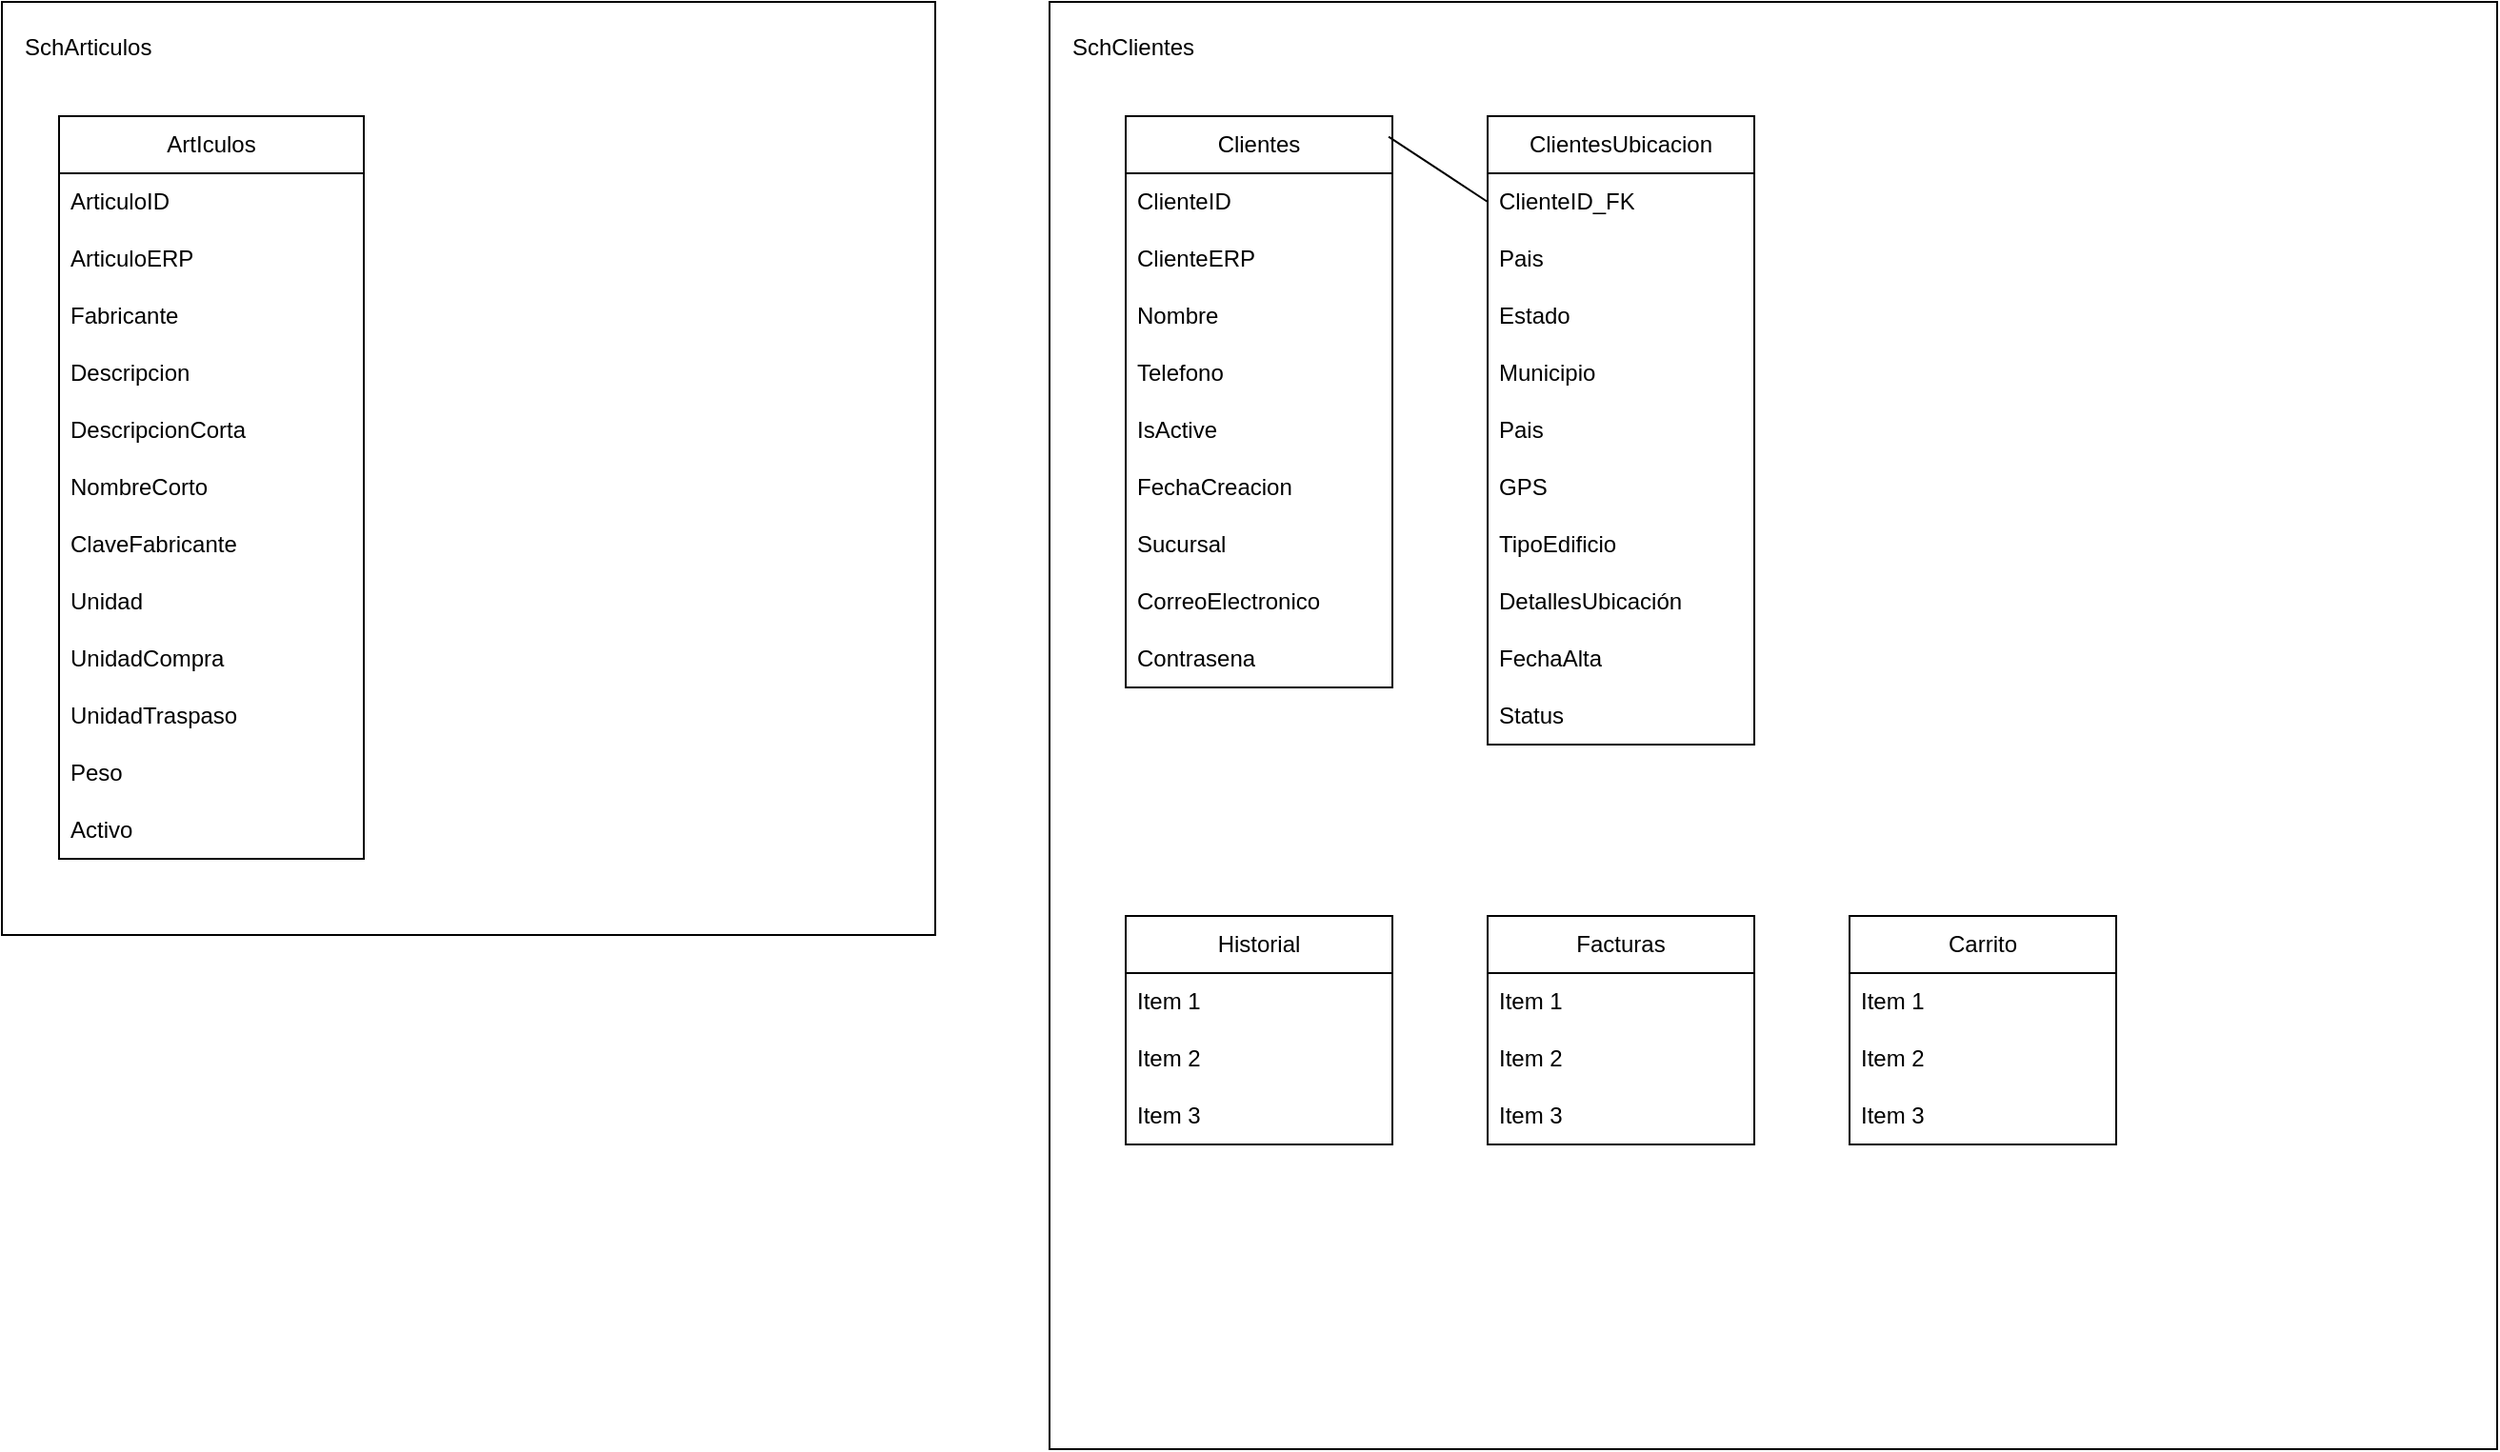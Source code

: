 <mxfile version="24.8.0">
  <diagram name="Página-1" id="-Oa0ZoqqJ8leHQBXM15z">
    <mxGraphModel dx="1114" dy="640" grid="1" gridSize="10" guides="1" tooltips="1" connect="1" arrows="1" fold="1" page="1" pageScale="1" pageWidth="3300" pageHeight="4681" math="0" shadow="0">
      <root>
        <mxCell id="0" />
        <mxCell id="1" parent="0" />
        <mxCell id="-HSyVg9oV8KMrMVxTOtN-9" value="" style="whiteSpace=wrap;html=1;aspect=fixed;movable=1;resizable=1;rotatable=1;deletable=1;editable=1;locked=0;connectable=1;" parent="1" vertex="1">
          <mxGeometry x="40" y="40" width="490" height="490" as="geometry" />
        </mxCell>
        <mxCell id="-HSyVg9oV8KMrMVxTOtN-10" value="&lt;div&gt;ArtIculos&lt;/div&gt;" style="swimlane;fontStyle=0;childLayout=stackLayout;horizontal=1;startSize=30;horizontalStack=0;resizeParent=1;resizeParentMax=0;resizeLast=0;collapsible=1;marginBottom=0;whiteSpace=wrap;html=1;" parent="1" vertex="1">
          <mxGeometry x="70" y="100" width="160" height="390" as="geometry" />
        </mxCell>
        <mxCell id="-HSyVg9oV8KMrMVxTOtN-11" value="ArticuloID" style="text;strokeColor=none;fillColor=none;align=left;verticalAlign=middle;spacingLeft=4;spacingRight=4;overflow=hidden;points=[[0,0.5],[1,0.5]];portConstraint=eastwest;rotatable=0;whiteSpace=wrap;html=1;" parent="-HSyVg9oV8KMrMVxTOtN-10" vertex="1">
          <mxGeometry y="30" width="160" height="30" as="geometry" />
        </mxCell>
        <mxCell id="-HSyVg9oV8KMrMVxTOtN-12" value="ArticuloERP" style="text;strokeColor=none;fillColor=none;align=left;verticalAlign=middle;spacingLeft=4;spacingRight=4;overflow=hidden;points=[[0,0.5],[1,0.5]];portConstraint=eastwest;rotatable=0;whiteSpace=wrap;html=1;" parent="-HSyVg9oV8KMrMVxTOtN-10" vertex="1">
          <mxGeometry y="60" width="160" height="30" as="geometry" />
        </mxCell>
        <mxCell id="-HSyVg9oV8KMrMVxTOtN-16" value="&lt;div&gt;Fabricante&lt;/div&gt;" style="text;strokeColor=none;fillColor=none;align=left;verticalAlign=middle;spacingLeft=4;spacingRight=4;overflow=hidden;points=[[0,0.5],[1,0.5]];portConstraint=eastwest;rotatable=0;whiteSpace=wrap;html=1;" parent="-HSyVg9oV8KMrMVxTOtN-10" vertex="1">
          <mxGeometry y="90" width="160" height="30" as="geometry" />
        </mxCell>
        <mxCell id="-HSyVg9oV8KMrMVxTOtN-17" value="&lt;div&gt;Descripcion&lt;/div&gt;" style="text;strokeColor=none;fillColor=none;align=left;verticalAlign=middle;spacingLeft=4;spacingRight=4;overflow=hidden;points=[[0,0.5],[1,0.5]];portConstraint=eastwest;rotatable=0;whiteSpace=wrap;html=1;" parent="-HSyVg9oV8KMrMVxTOtN-10" vertex="1">
          <mxGeometry y="120" width="160" height="30" as="geometry" />
        </mxCell>
        <mxCell id="-HSyVg9oV8KMrMVxTOtN-15" value="DescripcionCorta" style="text;strokeColor=none;fillColor=none;align=left;verticalAlign=middle;spacingLeft=4;spacingRight=4;overflow=hidden;points=[[0,0.5],[1,0.5]];portConstraint=eastwest;rotatable=0;whiteSpace=wrap;html=1;" parent="-HSyVg9oV8KMrMVxTOtN-10" vertex="1">
          <mxGeometry y="150" width="160" height="30" as="geometry" />
        </mxCell>
        <mxCell id="-HSyVg9oV8KMrMVxTOtN-14" value="NombreCorto" style="text;strokeColor=none;fillColor=none;align=left;verticalAlign=middle;spacingLeft=4;spacingRight=4;overflow=hidden;points=[[0,0.5],[1,0.5]];portConstraint=eastwest;rotatable=0;whiteSpace=wrap;html=1;" parent="-HSyVg9oV8KMrMVxTOtN-10" vertex="1">
          <mxGeometry y="180" width="160" height="30" as="geometry" />
        </mxCell>
        <mxCell id="-HSyVg9oV8KMrMVxTOtN-21" value="ClaveFabricante" style="text;strokeColor=none;fillColor=none;align=left;verticalAlign=middle;spacingLeft=4;spacingRight=4;overflow=hidden;points=[[0,0.5],[1,0.5]];portConstraint=eastwest;rotatable=0;whiteSpace=wrap;html=1;" parent="-HSyVg9oV8KMrMVxTOtN-10" vertex="1">
          <mxGeometry y="210" width="160" height="30" as="geometry" />
        </mxCell>
        <mxCell id="-HSyVg9oV8KMrMVxTOtN-20" value="Unidad" style="text;strokeColor=none;fillColor=none;align=left;verticalAlign=middle;spacingLeft=4;spacingRight=4;overflow=hidden;points=[[0,0.5],[1,0.5]];portConstraint=eastwest;rotatable=0;whiteSpace=wrap;html=1;" parent="-HSyVg9oV8KMrMVxTOtN-10" vertex="1">
          <mxGeometry y="240" width="160" height="30" as="geometry" />
        </mxCell>
        <mxCell id="-HSyVg9oV8KMrMVxTOtN-19" value="UnidadCompra" style="text;strokeColor=none;fillColor=none;align=left;verticalAlign=middle;spacingLeft=4;spacingRight=4;overflow=hidden;points=[[0,0.5],[1,0.5]];portConstraint=eastwest;rotatable=0;whiteSpace=wrap;html=1;" parent="-HSyVg9oV8KMrMVxTOtN-10" vertex="1">
          <mxGeometry y="270" width="160" height="30" as="geometry" />
        </mxCell>
        <mxCell id="-HSyVg9oV8KMrMVxTOtN-18" value="UnidadTraspaso" style="text;strokeColor=none;fillColor=none;align=left;verticalAlign=middle;spacingLeft=4;spacingRight=4;overflow=hidden;points=[[0,0.5],[1,0.5]];portConstraint=eastwest;rotatable=0;whiteSpace=wrap;html=1;" parent="-HSyVg9oV8KMrMVxTOtN-10" vertex="1">
          <mxGeometry y="300" width="160" height="30" as="geometry" />
        </mxCell>
        <mxCell id="-HSyVg9oV8KMrMVxTOtN-13" value="Peso" style="text;strokeColor=none;fillColor=none;align=left;verticalAlign=middle;spacingLeft=4;spacingRight=4;overflow=hidden;points=[[0,0.5],[1,0.5]];portConstraint=eastwest;rotatable=0;whiteSpace=wrap;html=1;" parent="-HSyVg9oV8KMrMVxTOtN-10" vertex="1">
          <mxGeometry y="330" width="160" height="30" as="geometry" />
        </mxCell>
        <mxCell id="-HSyVg9oV8KMrMVxTOtN-22" value="Activo" style="text;strokeColor=none;fillColor=none;align=left;verticalAlign=middle;spacingLeft=4;spacingRight=4;overflow=hidden;points=[[0,0.5],[1,0.5]];portConstraint=eastwest;rotatable=0;whiteSpace=wrap;html=1;" parent="-HSyVg9oV8KMrMVxTOtN-10" vertex="1">
          <mxGeometry y="360" width="160" height="30" as="geometry" />
        </mxCell>
        <mxCell id="-HSyVg9oV8KMrMVxTOtN-23" value="SchArticulos" style="text;html=1;whiteSpace=wrap;overflow=hidden;rounded=0;" parent="1" vertex="1">
          <mxGeometry x="50" y="50" width="70" height="30" as="geometry" />
        </mxCell>
        <mxCell id="SXsqFP3B-kvxtjfnFSJw-1" value="" style="whiteSpace=wrap;html=1;aspect=fixed;movable=1;resizable=1;rotatable=1;deletable=1;editable=1;locked=0;connectable=1;" vertex="1" parent="1">
          <mxGeometry x="590" y="40" width="760" height="760" as="geometry" />
        </mxCell>
        <mxCell id="SXsqFP3B-kvxtjfnFSJw-2" value="&lt;div&gt;Clientes&lt;/div&gt;" style="swimlane;fontStyle=0;childLayout=stackLayout;horizontal=1;startSize=30;horizontalStack=0;resizeParent=1;resizeParentMax=0;resizeLast=0;collapsible=1;marginBottom=0;whiteSpace=wrap;html=1;" vertex="1" parent="1">
          <mxGeometry x="630" y="100" width="140" height="300" as="geometry" />
        </mxCell>
        <mxCell id="SXsqFP3B-kvxtjfnFSJw-3" value="ClienteID" style="text;strokeColor=none;fillColor=none;align=left;verticalAlign=middle;spacingLeft=4;spacingRight=4;overflow=hidden;points=[[0,0.5],[1,0.5]];portConstraint=eastwest;rotatable=0;whiteSpace=wrap;html=1;" vertex="1" parent="SXsqFP3B-kvxtjfnFSJw-2">
          <mxGeometry y="30" width="140" height="30" as="geometry" />
        </mxCell>
        <mxCell id="SXsqFP3B-kvxtjfnFSJw-4" value="ClienteERP" style="text;strokeColor=none;fillColor=none;align=left;verticalAlign=middle;spacingLeft=4;spacingRight=4;overflow=hidden;points=[[0,0.5],[1,0.5]];portConstraint=eastwest;rotatable=0;whiteSpace=wrap;html=1;" vertex="1" parent="SXsqFP3B-kvxtjfnFSJw-2">
          <mxGeometry y="60" width="140" height="30" as="geometry" />
        </mxCell>
        <mxCell id="SXsqFP3B-kvxtjfnFSJw-11" value="Nombre" style="text;strokeColor=none;fillColor=none;align=left;verticalAlign=middle;spacingLeft=4;spacingRight=4;overflow=hidden;points=[[0,0.5],[1,0.5]];portConstraint=eastwest;rotatable=0;whiteSpace=wrap;html=1;" vertex="1" parent="SXsqFP3B-kvxtjfnFSJw-2">
          <mxGeometry y="90" width="140" height="30" as="geometry" />
        </mxCell>
        <mxCell id="SXsqFP3B-kvxtjfnFSJw-10" value="Telefono" style="text;strokeColor=none;fillColor=none;align=left;verticalAlign=middle;spacingLeft=4;spacingRight=4;overflow=hidden;points=[[0,0.5],[1,0.5]];portConstraint=eastwest;rotatable=0;whiteSpace=wrap;html=1;" vertex="1" parent="SXsqFP3B-kvxtjfnFSJw-2">
          <mxGeometry y="120" width="140" height="30" as="geometry" />
        </mxCell>
        <mxCell id="SXsqFP3B-kvxtjfnFSJw-9" value="IsActive" style="text;strokeColor=none;fillColor=none;align=left;verticalAlign=middle;spacingLeft=4;spacingRight=4;overflow=hidden;points=[[0,0.5],[1,0.5]];portConstraint=eastwest;rotatable=0;whiteSpace=wrap;html=1;" vertex="1" parent="SXsqFP3B-kvxtjfnFSJw-2">
          <mxGeometry y="150" width="140" height="30" as="geometry" />
        </mxCell>
        <mxCell id="SXsqFP3B-kvxtjfnFSJw-8" value="FechaCreacion" style="text;strokeColor=none;fillColor=none;align=left;verticalAlign=middle;spacingLeft=4;spacingRight=4;overflow=hidden;points=[[0,0.5],[1,0.5]];portConstraint=eastwest;rotatable=0;whiteSpace=wrap;html=1;" vertex="1" parent="SXsqFP3B-kvxtjfnFSJw-2">
          <mxGeometry y="180" width="140" height="30" as="geometry" />
        </mxCell>
        <mxCell id="SXsqFP3B-kvxtjfnFSJw-7" value="Sucursal" style="text;strokeColor=none;fillColor=none;align=left;verticalAlign=middle;spacingLeft=4;spacingRight=4;overflow=hidden;points=[[0,0.5],[1,0.5]];portConstraint=eastwest;rotatable=0;whiteSpace=wrap;html=1;" vertex="1" parent="SXsqFP3B-kvxtjfnFSJw-2">
          <mxGeometry y="210" width="140" height="30" as="geometry" />
        </mxCell>
        <mxCell id="SXsqFP3B-kvxtjfnFSJw-24" value="CorreoElectronico" style="text;strokeColor=none;fillColor=none;align=left;verticalAlign=middle;spacingLeft=4;spacingRight=4;overflow=hidden;points=[[0,0.5],[1,0.5]];portConstraint=eastwest;rotatable=0;whiteSpace=wrap;html=1;" vertex="1" parent="SXsqFP3B-kvxtjfnFSJw-2">
          <mxGeometry y="240" width="140" height="30" as="geometry" />
        </mxCell>
        <mxCell id="SXsqFP3B-kvxtjfnFSJw-25" value="Contrasena" style="text;strokeColor=none;fillColor=none;align=left;verticalAlign=middle;spacingLeft=4;spacingRight=4;overflow=hidden;points=[[0,0.5],[1,0.5]];portConstraint=eastwest;rotatable=0;whiteSpace=wrap;html=1;" vertex="1" parent="SXsqFP3B-kvxtjfnFSJw-2">
          <mxGeometry y="270" width="140" height="30" as="geometry" />
        </mxCell>
        <mxCell id="SXsqFP3B-kvxtjfnFSJw-6" value="&lt;div&gt;SchClientes&lt;/div&gt;" style="text;html=1;whiteSpace=wrap;overflow=hidden;rounded=0;" vertex="1" parent="1">
          <mxGeometry x="600" y="50" width="90" height="30" as="geometry" />
        </mxCell>
        <mxCell id="SXsqFP3B-kvxtjfnFSJw-12" value="&lt;div&gt;Carrito&lt;/div&gt;" style="swimlane;fontStyle=0;childLayout=stackLayout;horizontal=1;startSize=30;horizontalStack=0;resizeParent=1;resizeParentMax=0;resizeLast=0;collapsible=1;marginBottom=0;whiteSpace=wrap;html=1;" vertex="1" parent="1">
          <mxGeometry x="1010" y="520" width="140" height="120" as="geometry" />
        </mxCell>
        <mxCell id="SXsqFP3B-kvxtjfnFSJw-13" value="Item 1" style="text;strokeColor=none;fillColor=none;align=left;verticalAlign=middle;spacingLeft=4;spacingRight=4;overflow=hidden;points=[[0,0.5],[1,0.5]];portConstraint=eastwest;rotatable=0;whiteSpace=wrap;html=1;" vertex="1" parent="SXsqFP3B-kvxtjfnFSJw-12">
          <mxGeometry y="30" width="140" height="30" as="geometry" />
        </mxCell>
        <mxCell id="SXsqFP3B-kvxtjfnFSJw-14" value="Item 2" style="text;strokeColor=none;fillColor=none;align=left;verticalAlign=middle;spacingLeft=4;spacingRight=4;overflow=hidden;points=[[0,0.5],[1,0.5]];portConstraint=eastwest;rotatable=0;whiteSpace=wrap;html=1;" vertex="1" parent="SXsqFP3B-kvxtjfnFSJw-12">
          <mxGeometry y="60" width="140" height="30" as="geometry" />
        </mxCell>
        <mxCell id="SXsqFP3B-kvxtjfnFSJw-15" value="Item 3" style="text;strokeColor=none;fillColor=none;align=left;verticalAlign=middle;spacingLeft=4;spacingRight=4;overflow=hidden;points=[[0,0.5],[1,0.5]];portConstraint=eastwest;rotatable=0;whiteSpace=wrap;html=1;" vertex="1" parent="SXsqFP3B-kvxtjfnFSJw-12">
          <mxGeometry y="90" width="140" height="30" as="geometry" />
        </mxCell>
        <mxCell id="SXsqFP3B-kvxtjfnFSJw-16" value="Facturas" style="swimlane;fontStyle=0;childLayout=stackLayout;horizontal=1;startSize=30;horizontalStack=0;resizeParent=1;resizeParentMax=0;resizeLast=0;collapsible=1;marginBottom=0;whiteSpace=wrap;html=1;" vertex="1" parent="1">
          <mxGeometry x="820" y="520" width="140" height="120" as="geometry" />
        </mxCell>
        <mxCell id="SXsqFP3B-kvxtjfnFSJw-17" value="Item 1" style="text;strokeColor=none;fillColor=none;align=left;verticalAlign=middle;spacingLeft=4;spacingRight=4;overflow=hidden;points=[[0,0.5],[1,0.5]];portConstraint=eastwest;rotatable=0;whiteSpace=wrap;html=1;" vertex="1" parent="SXsqFP3B-kvxtjfnFSJw-16">
          <mxGeometry y="30" width="140" height="30" as="geometry" />
        </mxCell>
        <mxCell id="SXsqFP3B-kvxtjfnFSJw-18" value="Item 2" style="text;strokeColor=none;fillColor=none;align=left;verticalAlign=middle;spacingLeft=4;spacingRight=4;overflow=hidden;points=[[0,0.5],[1,0.5]];portConstraint=eastwest;rotatable=0;whiteSpace=wrap;html=1;" vertex="1" parent="SXsqFP3B-kvxtjfnFSJw-16">
          <mxGeometry y="60" width="140" height="30" as="geometry" />
        </mxCell>
        <mxCell id="SXsqFP3B-kvxtjfnFSJw-19" value="Item 3" style="text;strokeColor=none;fillColor=none;align=left;verticalAlign=middle;spacingLeft=4;spacingRight=4;overflow=hidden;points=[[0,0.5],[1,0.5]];portConstraint=eastwest;rotatable=0;whiteSpace=wrap;html=1;" vertex="1" parent="SXsqFP3B-kvxtjfnFSJw-16">
          <mxGeometry y="90" width="140" height="30" as="geometry" />
        </mxCell>
        <mxCell id="SXsqFP3B-kvxtjfnFSJw-20" value="&lt;div&gt;Historial&lt;/div&gt;" style="swimlane;fontStyle=0;childLayout=stackLayout;horizontal=1;startSize=30;horizontalStack=0;resizeParent=1;resizeParentMax=0;resizeLast=0;collapsible=1;marginBottom=0;whiteSpace=wrap;html=1;" vertex="1" parent="1">
          <mxGeometry x="630" y="520" width="140" height="120" as="geometry" />
        </mxCell>
        <mxCell id="SXsqFP3B-kvxtjfnFSJw-21" value="Item 1" style="text;strokeColor=none;fillColor=none;align=left;verticalAlign=middle;spacingLeft=4;spacingRight=4;overflow=hidden;points=[[0,0.5],[1,0.5]];portConstraint=eastwest;rotatable=0;whiteSpace=wrap;html=1;" vertex="1" parent="SXsqFP3B-kvxtjfnFSJw-20">
          <mxGeometry y="30" width="140" height="30" as="geometry" />
        </mxCell>
        <mxCell id="SXsqFP3B-kvxtjfnFSJw-22" value="Item 2" style="text;strokeColor=none;fillColor=none;align=left;verticalAlign=middle;spacingLeft=4;spacingRight=4;overflow=hidden;points=[[0,0.5],[1,0.5]];portConstraint=eastwest;rotatable=0;whiteSpace=wrap;html=1;" vertex="1" parent="SXsqFP3B-kvxtjfnFSJw-20">
          <mxGeometry y="60" width="140" height="30" as="geometry" />
        </mxCell>
        <mxCell id="SXsqFP3B-kvxtjfnFSJw-23" value="Item 3" style="text;strokeColor=none;fillColor=none;align=left;verticalAlign=middle;spacingLeft=4;spacingRight=4;overflow=hidden;points=[[0,0.5],[1,0.5]];portConstraint=eastwest;rotatable=0;whiteSpace=wrap;html=1;" vertex="1" parent="SXsqFP3B-kvxtjfnFSJw-20">
          <mxGeometry y="90" width="140" height="30" as="geometry" />
        </mxCell>
        <mxCell id="SXsqFP3B-kvxtjfnFSJw-26" value="ClientesUbicacion" style="swimlane;fontStyle=0;childLayout=stackLayout;horizontal=1;startSize=30;horizontalStack=0;resizeParent=1;resizeParentMax=0;resizeLast=0;collapsible=1;marginBottom=0;whiteSpace=wrap;html=1;" vertex="1" parent="1">
          <mxGeometry x="820" y="100" width="140" height="330" as="geometry" />
        </mxCell>
        <mxCell id="SXsqFP3B-kvxtjfnFSJw-27" value="ClienteID_FK" style="text;strokeColor=none;fillColor=none;align=left;verticalAlign=middle;spacingLeft=4;spacingRight=4;overflow=hidden;points=[[0,0.5],[1,0.5]];portConstraint=eastwest;rotatable=0;whiteSpace=wrap;html=1;" vertex="1" parent="SXsqFP3B-kvxtjfnFSJw-26">
          <mxGeometry y="30" width="140" height="30" as="geometry" />
        </mxCell>
        <mxCell id="SXsqFP3B-kvxtjfnFSJw-28" value="Pais" style="text;strokeColor=none;fillColor=none;align=left;verticalAlign=middle;spacingLeft=4;spacingRight=4;overflow=hidden;points=[[0,0.5],[1,0.5]];portConstraint=eastwest;rotatable=0;whiteSpace=wrap;html=1;" vertex="1" parent="SXsqFP3B-kvxtjfnFSJw-26">
          <mxGeometry y="60" width="140" height="30" as="geometry" />
        </mxCell>
        <mxCell id="SXsqFP3B-kvxtjfnFSJw-30" value="Estado" style="text;strokeColor=none;fillColor=none;align=left;verticalAlign=middle;spacingLeft=4;spacingRight=4;overflow=hidden;points=[[0,0.5],[1,0.5]];portConstraint=eastwest;rotatable=0;whiteSpace=wrap;html=1;" vertex="1" parent="SXsqFP3B-kvxtjfnFSJw-26">
          <mxGeometry y="90" width="140" height="30" as="geometry" />
        </mxCell>
        <mxCell id="SXsqFP3B-kvxtjfnFSJw-31" value="Municipio" style="text;strokeColor=none;fillColor=none;align=left;verticalAlign=middle;spacingLeft=4;spacingRight=4;overflow=hidden;points=[[0,0.5],[1,0.5]];portConstraint=eastwest;rotatable=0;whiteSpace=wrap;html=1;" vertex="1" parent="SXsqFP3B-kvxtjfnFSJw-26">
          <mxGeometry y="120" width="140" height="30" as="geometry" />
        </mxCell>
        <mxCell id="SXsqFP3B-kvxtjfnFSJw-32" value="Pais" style="text;strokeColor=none;fillColor=none;align=left;verticalAlign=middle;spacingLeft=4;spacingRight=4;overflow=hidden;points=[[0,0.5],[1,0.5]];portConstraint=eastwest;rotatable=0;whiteSpace=wrap;html=1;" vertex="1" parent="SXsqFP3B-kvxtjfnFSJw-26">
          <mxGeometry y="150" width="140" height="30" as="geometry" />
        </mxCell>
        <mxCell id="SXsqFP3B-kvxtjfnFSJw-42" value="&lt;div&gt;GPS&lt;/div&gt;" style="text;strokeColor=none;fillColor=none;align=left;verticalAlign=middle;spacingLeft=4;spacingRight=4;overflow=hidden;points=[[0,0.5],[1,0.5]];portConstraint=eastwest;rotatable=0;whiteSpace=wrap;html=1;" vertex="1" parent="SXsqFP3B-kvxtjfnFSJw-26">
          <mxGeometry y="180" width="140" height="30" as="geometry" />
        </mxCell>
        <mxCell id="SXsqFP3B-kvxtjfnFSJw-47" value="TipoEdificio" style="text;strokeColor=none;fillColor=none;align=left;verticalAlign=middle;spacingLeft=4;spacingRight=4;overflow=hidden;points=[[0,0.5],[1,0.5]];portConstraint=eastwest;rotatable=0;whiteSpace=wrap;html=1;" vertex="1" parent="SXsqFP3B-kvxtjfnFSJw-26">
          <mxGeometry y="210" width="140" height="30" as="geometry" />
        </mxCell>
        <mxCell id="SXsqFP3B-kvxtjfnFSJw-29" value="DetallesUbicación" style="text;strokeColor=none;fillColor=none;align=left;verticalAlign=middle;spacingLeft=4;spacingRight=4;overflow=hidden;points=[[0,0.5],[1,0.5]];portConstraint=eastwest;rotatable=0;whiteSpace=wrap;html=1;" vertex="1" parent="SXsqFP3B-kvxtjfnFSJw-26">
          <mxGeometry y="240" width="140" height="30" as="geometry" />
        </mxCell>
        <mxCell id="SXsqFP3B-kvxtjfnFSJw-44" value="FechaAlta" style="text;strokeColor=none;fillColor=none;align=left;verticalAlign=middle;spacingLeft=4;spacingRight=4;overflow=hidden;points=[[0,0.5],[1,0.5]];portConstraint=eastwest;rotatable=0;whiteSpace=wrap;html=1;" vertex="1" parent="SXsqFP3B-kvxtjfnFSJw-26">
          <mxGeometry y="270" width="140" height="30" as="geometry" />
        </mxCell>
        <mxCell id="SXsqFP3B-kvxtjfnFSJw-46" value="Status" style="text;strokeColor=none;fillColor=none;align=left;verticalAlign=middle;spacingLeft=4;spacingRight=4;overflow=hidden;points=[[0,0.5],[1,0.5]];portConstraint=eastwest;rotatable=0;whiteSpace=wrap;html=1;" vertex="1" parent="SXsqFP3B-kvxtjfnFSJw-26">
          <mxGeometry y="300" width="140" height="30" as="geometry" />
        </mxCell>
        <mxCell id="SXsqFP3B-kvxtjfnFSJw-50" value="" style="endArrow=none;html=1;rounded=0;exitX=0;exitY=0.5;exitDx=0;exitDy=0;entryX=0.986;entryY=0.036;entryDx=0;entryDy=0;entryPerimeter=0;" edge="1" parent="1" source="SXsqFP3B-kvxtjfnFSJw-27" target="SXsqFP3B-kvxtjfnFSJw-2">
          <mxGeometry width="50" height="50" relative="1" as="geometry">
            <mxPoint x="970" y="420" as="sourcePoint" />
            <mxPoint x="1020" y="370" as="targetPoint" />
          </mxGeometry>
        </mxCell>
      </root>
    </mxGraphModel>
  </diagram>
</mxfile>
